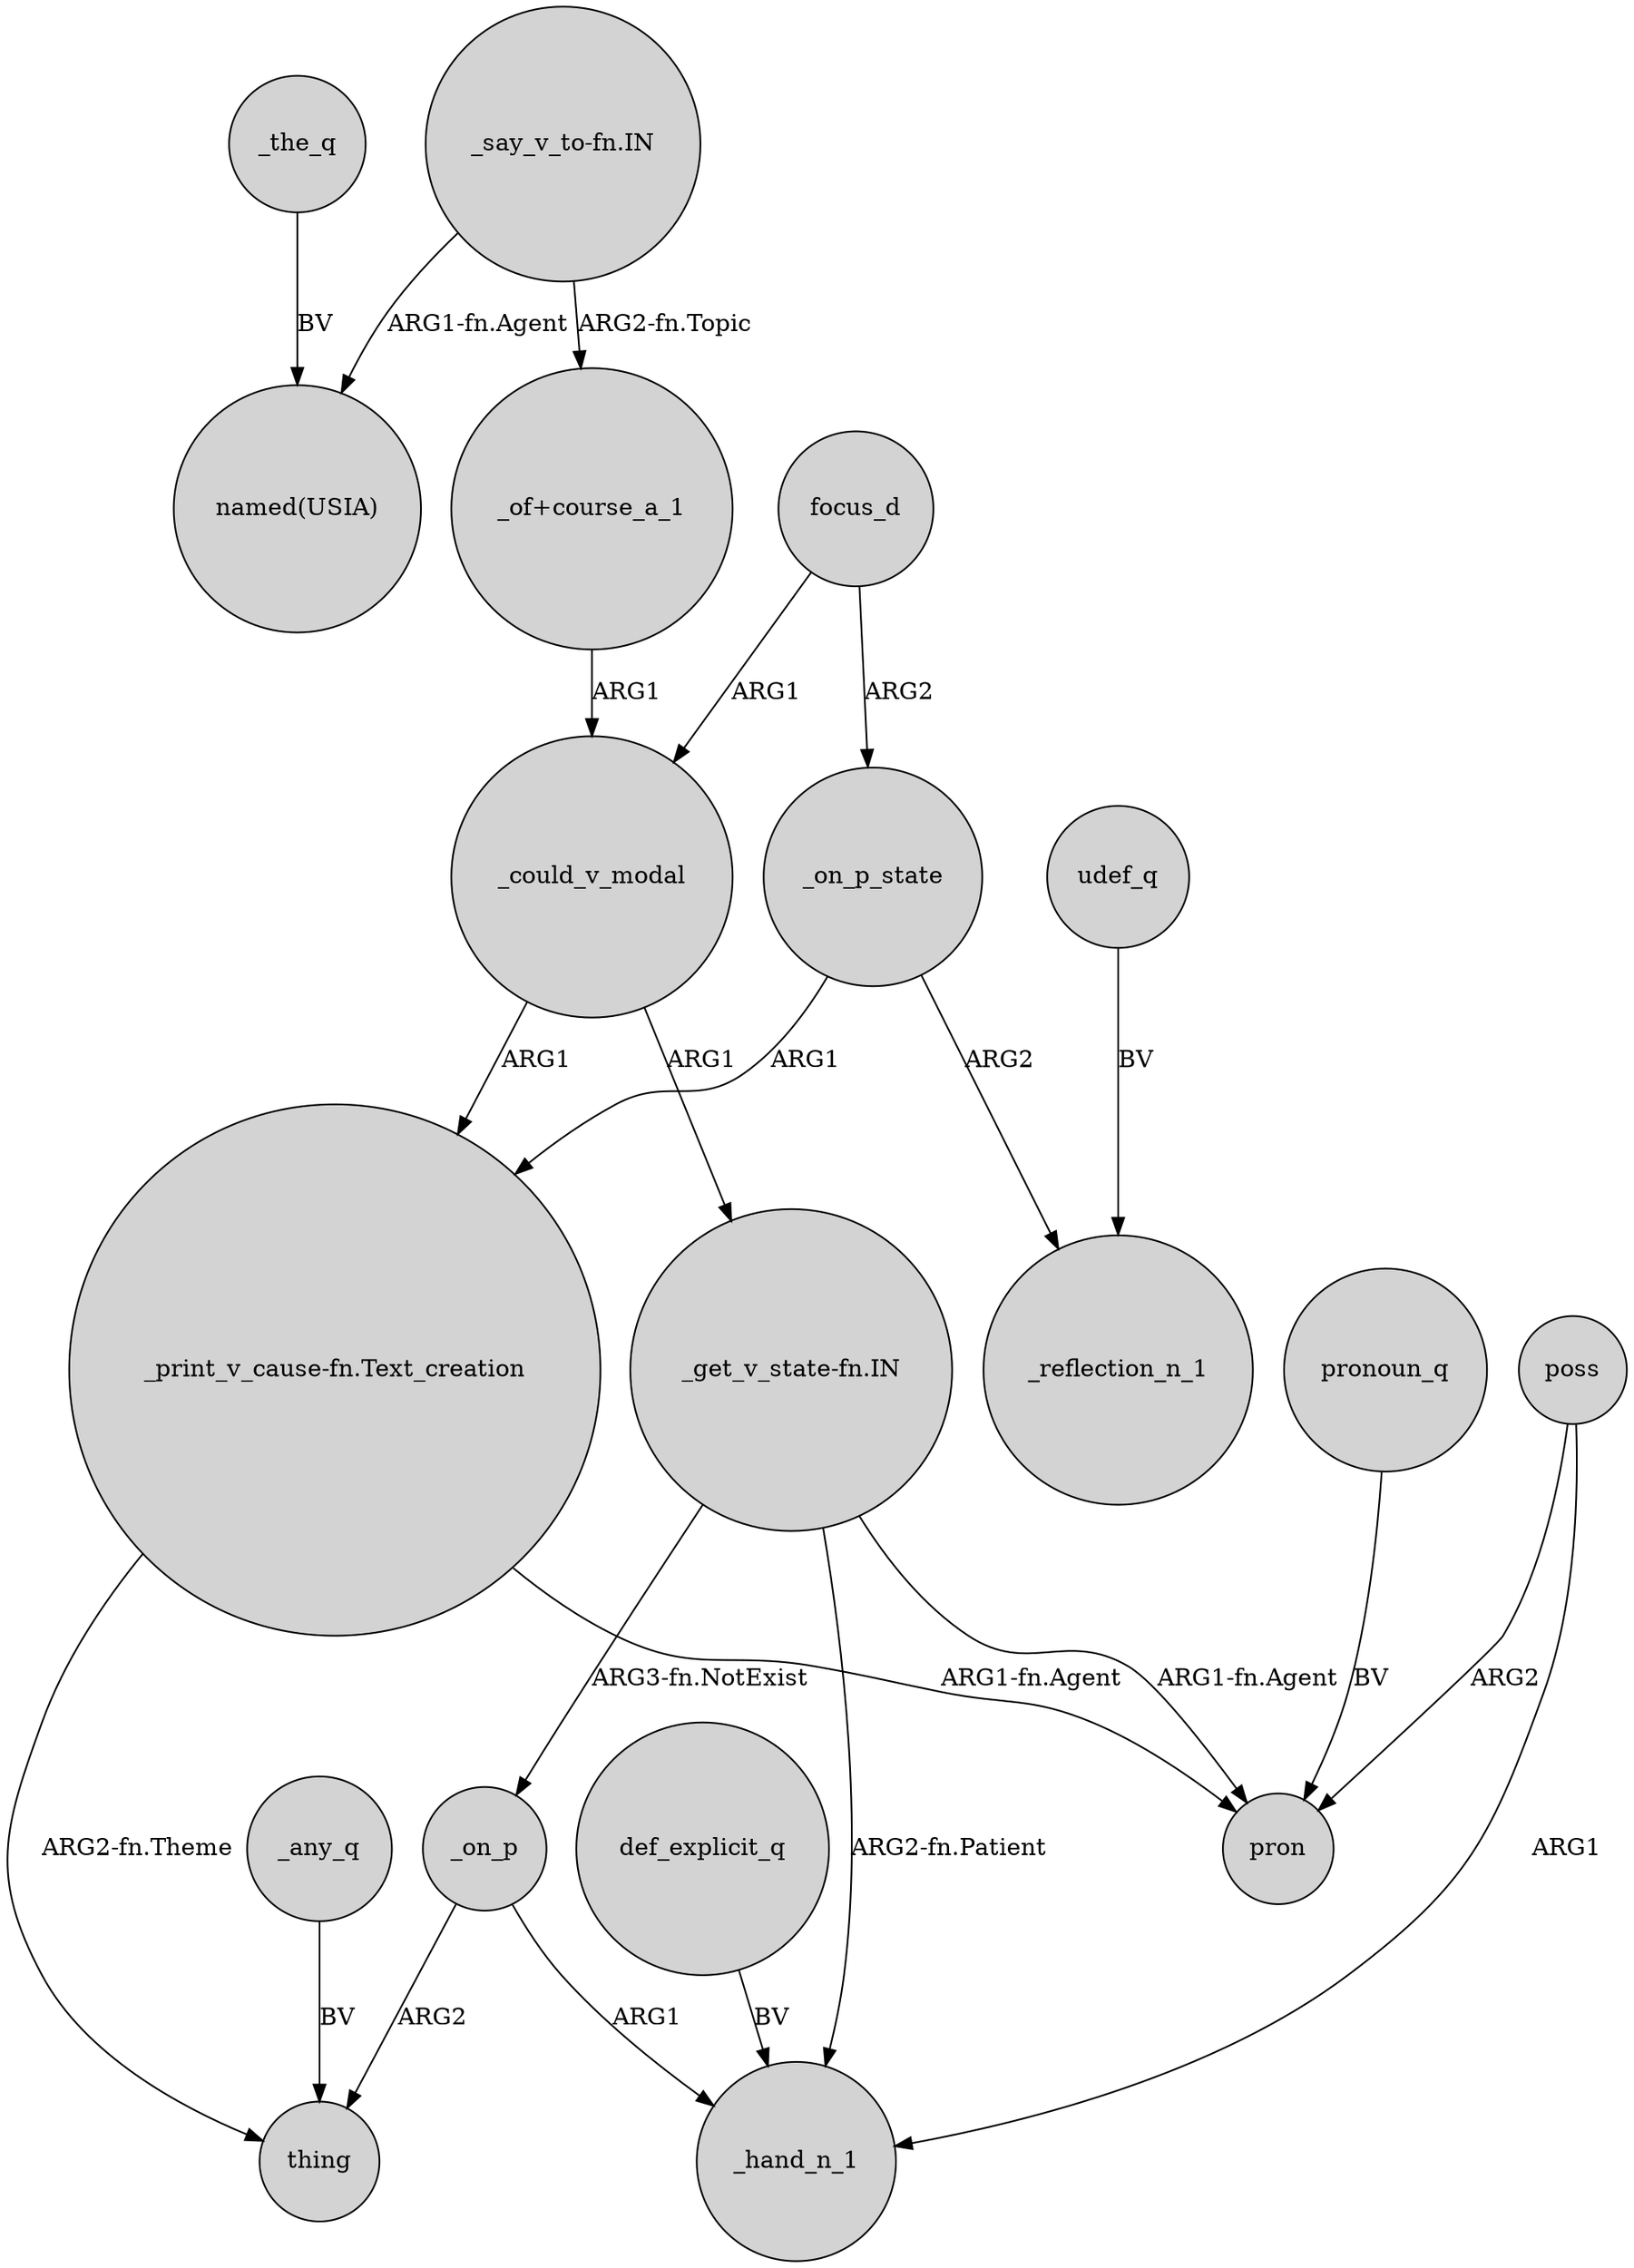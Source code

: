 digraph {
	node [shape=circle style=filled]
	_could_v_modal -> "_print_v_cause-fn.Text_creation" [label=ARG1]
	_the_q -> "named(USIA)" [label=BV]
	poss -> pron [label=ARG2]
	"_print_v_cause-fn.Text_creation" -> thing [label="ARG2-fn.Theme"]
	focus_d -> _on_p_state [label=ARG2]
	"_get_v_state-fn.IN" -> _on_p [label="ARG3-fn.NotExist"]
	focus_d -> _could_v_modal [label=ARG1]
	_on_p_state -> "_print_v_cause-fn.Text_creation" [label=ARG1]
	def_explicit_q -> _hand_n_1 [label=BV]
	pronoun_q -> pron [label=BV]
	"_of+course_a_1" -> _could_v_modal [label=ARG1]
	"_say_v_to-fn.IN" -> "named(USIA)" [label="ARG1-fn.Agent"]
	_on_p_state -> _reflection_n_1 [label=ARG2]
	"_say_v_to-fn.IN" -> "_of+course_a_1" [label="ARG2-fn.Topic"]
	poss -> _hand_n_1 [label=ARG1]
	_could_v_modal -> "_get_v_state-fn.IN" [label=ARG1]
	"_print_v_cause-fn.Text_creation" -> pron [label="ARG1-fn.Agent"]
	_on_p -> _hand_n_1 [label=ARG1]
	"_get_v_state-fn.IN" -> _hand_n_1 [label="ARG2-fn.Patient"]
	udef_q -> _reflection_n_1 [label=BV]
	_any_q -> thing [label=BV]
	"_get_v_state-fn.IN" -> pron [label="ARG1-fn.Agent"]
	_on_p -> thing [label=ARG2]
}
